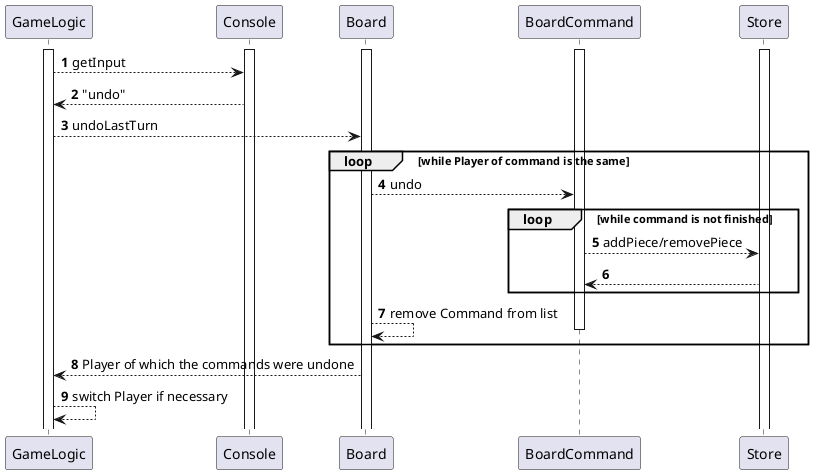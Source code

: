@startuml
'https://plantuml.com/sequence-diagram

autonumber

activate GameLogic
activate Console
activate Board
activate BoardCommand
activate Store
GameLogic --> Console: getInput
GameLogic <-- Console: "undo"
GameLogic --> Board: undoLastTurn
loop while Player of command is the same
    Board --> BoardCommand: undo
    loop while command is not finished
        BoardCommand --> Store: addPiece/removePiece
        Store --> BoardCommand
    end
    Board --> Board: remove Command from list
    deactivate BoardCommand
end
GameLogic <-- Board: Player of which the commands were undone
GameLogic --> GameLogic: switch Player if necessary

@enduml
